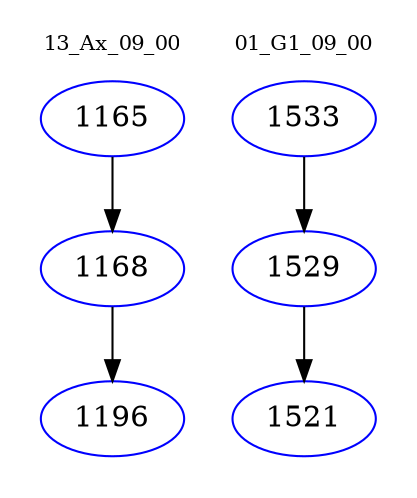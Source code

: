 digraph{
subgraph cluster_0 {
color = white
label = "13_Ax_09_00";
fontsize=10;
T0_1165 [label="1165", color="blue"]
T0_1165 -> T0_1168 [color="black"]
T0_1168 [label="1168", color="blue"]
T0_1168 -> T0_1196 [color="black"]
T0_1196 [label="1196", color="blue"]
}
subgraph cluster_1 {
color = white
label = "01_G1_09_00";
fontsize=10;
T1_1533 [label="1533", color="blue"]
T1_1533 -> T1_1529 [color="black"]
T1_1529 [label="1529", color="blue"]
T1_1529 -> T1_1521 [color="black"]
T1_1521 [label="1521", color="blue"]
}
}
